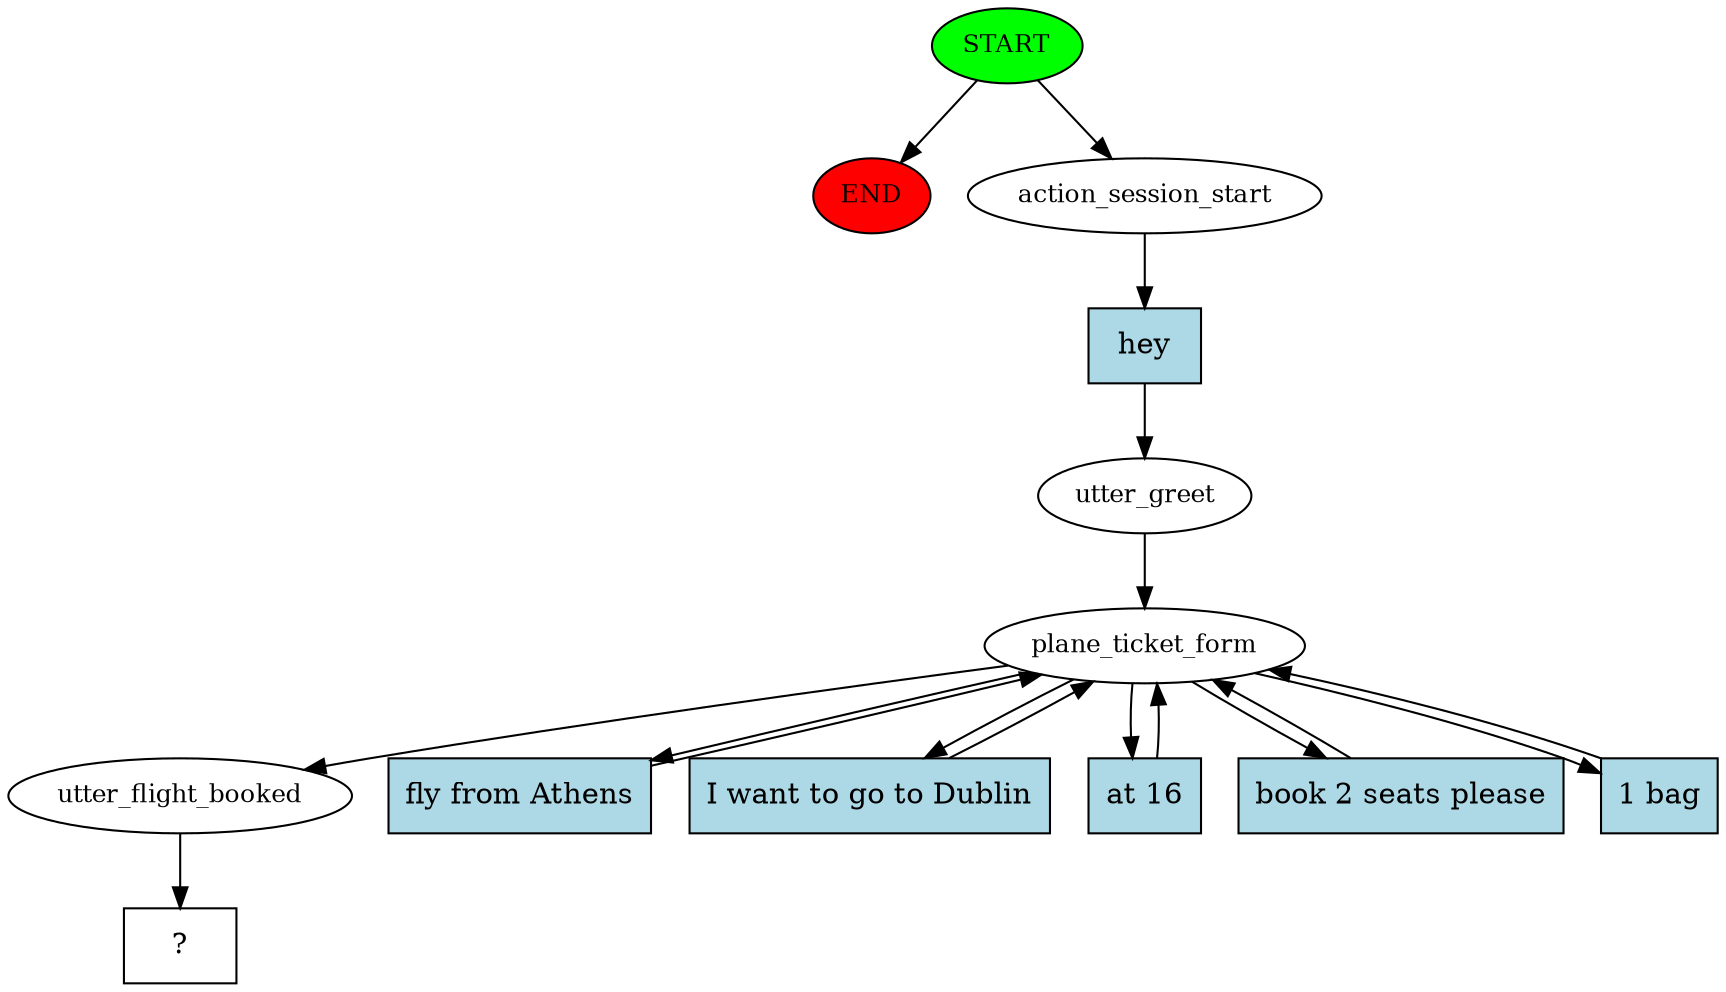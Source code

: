 digraph  {
0 [class="start active", fillcolor=green, fontsize=12, label=START, style=filled];
"-1" [class=end, fillcolor=red, fontsize=12, label=END, style=filled];
1 [class=active, fontsize=12, label=action_session_start];
2 [class=active, fontsize=12, label=utter_greet];
3 [class=active, fontsize=12, label=plane_ticket_form];
9 [class=active, fontsize=12, label=utter_flight_booked];
10 [class="intent dashed active", label="  ?  ", shape=rect];
11 [class="intent active", fillcolor=lightblue, label=hey, shape=rect, style=filled];
12 [class="intent active", fillcolor=lightblue, label="fly from Athens", shape=rect, style=filled];
13 [class="intent active", fillcolor=lightblue, label="I want to go to Dublin", shape=rect, style=filled];
14 [class="intent active", fillcolor=lightblue, label="at 16", shape=rect, style=filled];
15 [class="intent active", fillcolor=lightblue, label="book 2 seats please", shape=rect, style=filled];
16 [class="intent active", fillcolor=lightblue, label="1 bag", shape=rect, style=filled];
0 -> "-1"  [class="", key=NONE, label=""];
0 -> 1  [class=active, key=NONE, label=""];
1 -> 11  [class=active, key=0];
2 -> 3  [class=active, key=NONE, label=""];
3 -> 9  [class=active, key=NONE, label=""];
3 -> 12  [class=active, key=0];
3 -> 13  [class=active, key=0];
3 -> 14  [class=active, key=0];
3 -> 15  [class=active, key=0];
3 -> 16  [class=active, key=0];
9 -> 10  [class=active, key=NONE, label=""];
11 -> 2  [class=active, key=0];
12 -> 3  [class=active, key=0];
13 -> 3  [class=active, key=0];
14 -> 3  [class=active, key=0];
15 -> 3  [class=active, key=0];
16 -> 3  [class=active, key=0];
}
